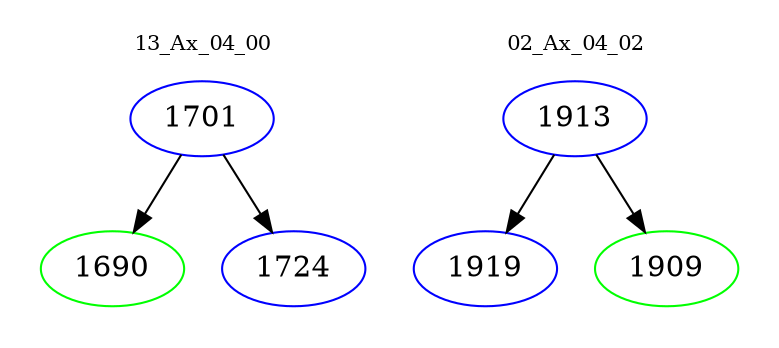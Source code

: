 digraph{
subgraph cluster_0 {
color = white
label = "13_Ax_04_00";
fontsize=10;
T0_1701 [label="1701", color="blue"]
T0_1701 -> T0_1690 [color="black"]
T0_1690 [label="1690", color="green"]
T0_1701 -> T0_1724 [color="black"]
T0_1724 [label="1724", color="blue"]
}
subgraph cluster_1 {
color = white
label = "02_Ax_04_02";
fontsize=10;
T1_1913 [label="1913", color="blue"]
T1_1913 -> T1_1919 [color="black"]
T1_1919 [label="1919", color="blue"]
T1_1913 -> T1_1909 [color="black"]
T1_1909 [label="1909", color="green"]
}
}
